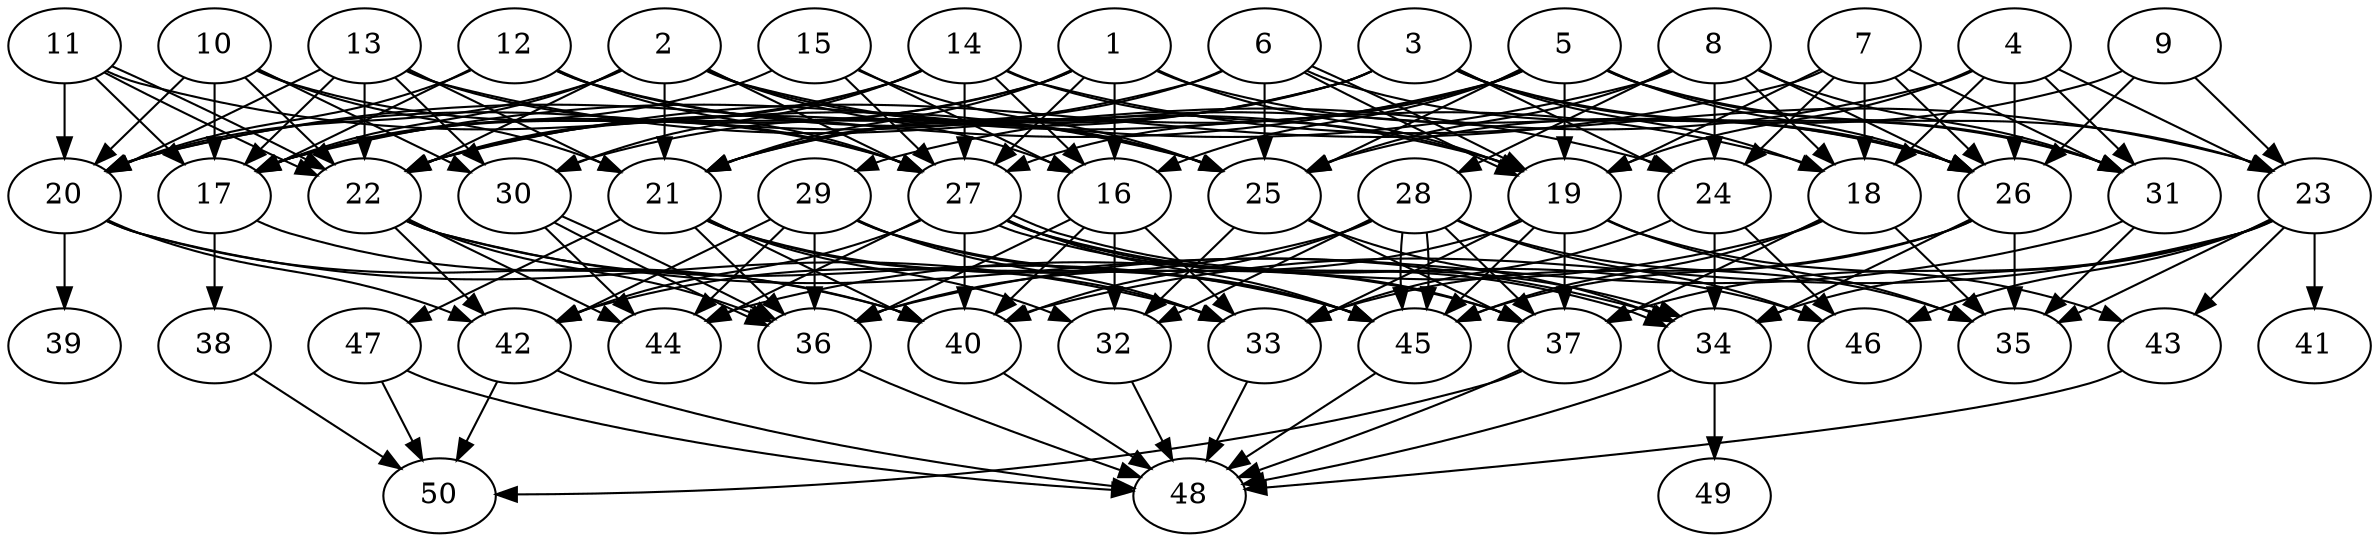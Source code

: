 // DAG automatically generated by daggen at Thu Oct  3 14:07:58 2019
// ./daggen --dot -n 50 --ccr 0.3 --fat 0.7 --regular 0.9 --density 0.6 --mindata 5242880 --maxdata 52428800 
digraph G {
  1 [size="76694187", alpha="0.04", expect_size="23008256"] 
  1 -> 16 [size ="23008256"]
  1 -> 17 [size ="23008256"]
  1 -> 19 [size ="23008256"]
  1 -> 21 [size ="23008256"]
  1 -> 22 [size ="23008256"]
  1 -> 26 [size ="23008256"]
  1 -> 27 [size ="23008256"]
  2 [size="163915093", alpha="0.05", expect_size="49174528"] 
  2 -> 16 [size ="49174528"]
  2 -> 17 [size ="49174528"]
  2 -> 18 [size ="49174528"]
  2 -> 20 [size ="49174528"]
  2 -> 21 [size ="49174528"]
  2 -> 22 [size ="49174528"]
  2 -> 25 [size ="49174528"]
  2 -> 27 [size ="49174528"]
  3 [size="22258347", alpha="0.10", expect_size="6677504"] 
  3 -> 18 [size ="6677504"]
  3 -> 21 [size ="6677504"]
  3 -> 22 [size ="6677504"]
  3 -> 24 [size ="6677504"]
  3 -> 26 [size ="6677504"]
  3 -> 30 [size ="6677504"]
  3 -> 31 [size ="6677504"]
  4 [size="95754240", alpha="0.14", expect_size="28726272"] 
  4 -> 18 [size ="28726272"]
  4 -> 19 [size ="28726272"]
  4 -> 23 [size ="28726272"]
  4 -> 26 [size ="28726272"]
  4 -> 29 [size ="28726272"]
  4 -> 31 [size ="28726272"]
  5 [size="140120747", alpha="0.11", expect_size="42036224"] 
  5 -> 16 [size ="42036224"]
  5 -> 19 [size ="42036224"]
  5 -> 20 [size ="42036224"]
  5 -> 21 [size ="42036224"]
  5 -> 23 [size ="42036224"]
  5 -> 25 [size ="42036224"]
  5 -> 26 [size ="42036224"]
  5 -> 27 [size ="42036224"]
  5 -> 31 [size ="42036224"]
  6 [size="97785173", alpha="0.01", expect_size="29335552"] 
  6 -> 19 [size ="29335552"]
  6 -> 19 [size ="29335552"]
  6 -> 20 [size ="29335552"]
  6 -> 21 [size ="29335552"]
  6 -> 25 [size ="29335552"]
  6 -> 26 [size ="29335552"]
  7 [size="20927147", alpha="0.13", expect_size="6278144"] 
  7 -> 18 [size ="6278144"]
  7 -> 19 [size ="6278144"]
  7 -> 22 [size ="6278144"]
  7 -> 24 [size ="6278144"]
  7 -> 26 [size ="6278144"]
  7 -> 31 [size ="6278144"]
  8 [size="112814080", alpha="0.18", expect_size="33844224"] 
  8 -> 17 [size ="33844224"]
  8 -> 18 [size ="33844224"]
  8 -> 24 [size ="33844224"]
  8 -> 25 [size ="33844224"]
  8 -> 26 [size ="33844224"]
  8 -> 28 [size ="33844224"]
  8 -> 31 [size ="33844224"]
  9 [size="40942933", alpha="0.15", expect_size="12282880"] 
  9 -> 23 [size ="12282880"]
  9 -> 25 [size ="12282880"]
  9 -> 26 [size ="12282880"]
  10 [size="133137067", alpha="0.14", expect_size="39941120"] 
  10 -> 17 [size ="39941120"]
  10 -> 20 [size ="39941120"]
  10 -> 21 [size ="39941120"]
  10 -> 22 [size ="39941120"]
  10 -> 27 [size ="39941120"]
  10 -> 30 [size ="39941120"]
  11 [size="88886613", alpha="0.06", expect_size="26665984"] 
  11 -> 17 [size ="26665984"]
  11 -> 20 [size ="26665984"]
  11 -> 22 [size ="26665984"]
  11 -> 22 [size ="26665984"]
  11 -> 25 [size ="26665984"]
  12 [size="123883520", alpha="0.00", expect_size="37165056"] 
  12 -> 17 [size ="37165056"]
  12 -> 19 [size ="37165056"]
  12 -> 20 [size ="37165056"]
  12 -> 25 [size ="37165056"]
  12 -> 27 [size ="37165056"]
  13 [size="162546347", alpha="0.03", expect_size="48763904"] 
  13 -> 17 [size ="48763904"]
  13 -> 20 [size ="48763904"]
  13 -> 21 [size ="48763904"]
  13 -> 22 [size ="48763904"]
  13 -> 24 [size ="48763904"]
  13 -> 27 [size ="48763904"]
  13 -> 30 [size ="48763904"]
  14 [size="84609707", alpha="0.10", expect_size="25382912"] 
  14 -> 16 [size ="25382912"]
  14 -> 17 [size ="25382912"]
  14 -> 19 [size ="25382912"]
  14 -> 22 [size ="25382912"]
  14 -> 23 [size ="25382912"]
  14 -> 27 [size ="25382912"]
  14 -> 30 [size ="25382912"]
  15 [size="36706987", alpha="0.18", expect_size="11012096"] 
  15 -> 16 [size ="11012096"]
  15 -> 17 [size ="11012096"]
  15 -> 25 [size ="11012096"]
  15 -> 27 [size ="11012096"]
  16 [size="120630613", alpha="0.07", expect_size="36189184"] 
  16 -> 32 [size ="36189184"]
  16 -> 33 [size ="36189184"]
  16 -> 36 [size ="36189184"]
  16 -> 40 [size ="36189184"]
  17 [size="128174080", alpha="0.08", expect_size="38452224"] 
  17 -> 38 [size ="38452224"]
  17 -> 40 [size ="38452224"]
  18 [size="75004587", alpha="0.01", expect_size="22501376"] 
  18 -> 35 [size ="22501376"]
  18 -> 37 [size ="22501376"]
  18 -> 44 [size ="22501376"]
  18 -> 45 [size ="22501376"]
  19 [size="55937707", alpha="0.12", expect_size="16781312"] 
  19 -> 33 [size ="16781312"]
  19 -> 35 [size ="16781312"]
  19 -> 36 [size ="16781312"]
  19 -> 37 [size ="16781312"]
  19 -> 43 [size ="16781312"]
  19 -> 45 [size ="16781312"]
  20 [size="170294613", alpha="0.03", expect_size="51088384"] 
  20 -> 33 [size ="51088384"]
  20 -> 39 [size ="51088384"]
  20 -> 40 [size ="51088384"]
  20 -> 42 [size ="51088384"]
  21 [size="126822400", alpha="0.02", expect_size="38046720"] 
  21 -> 32 [size ="38046720"]
  21 -> 33 [size ="38046720"]
  21 -> 36 [size ="38046720"]
  21 -> 40 [size ="38046720"]
  21 -> 45 [size ="38046720"]
  21 -> 47 [size ="38046720"]
  22 [size="170502827", alpha="0.19", expect_size="51150848"] 
  22 -> 34 [size ="51150848"]
  22 -> 36 [size ="51150848"]
  22 -> 42 [size ="51150848"]
  22 -> 44 [size ="51150848"]
  22 -> 45 [size ="51150848"]
  23 [size="173421227", alpha="0.16", expect_size="52026368"] 
  23 -> 34 [size ="52026368"]
  23 -> 35 [size ="52026368"]
  23 -> 37 [size ="52026368"]
  23 -> 40 [size ="52026368"]
  23 -> 41 [size ="52026368"]
  23 -> 43 [size ="52026368"]
  23 -> 46 [size ="52026368"]
  24 [size="43267413", alpha="0.04", expect_size="12980224"] 
  24 -> 33 [size ="12980224"]
  24 -> 34 [size ="12980224"]
  24 -> 46 [size ="12980224"]
  25 [size="118753280", alpha="0.07", expect_size="35625984"] 
  25 -> 32 [size ="35625984"]
  25 -> 34 [size ="35625984"]
  25 -> 37 [size ="35625984"]
  26 [size="102512640", alpha="0.00", expect_size="30753792"] 
  26 -> 33 [size ="30753792"]
  26 -> 34 [size ="30753792"]
  26 -> 35 [size ="30753792"]
  26 -> 45 [size ="30753792"]
  27 [size="154641067", alpha="0.14", expect_size="46392320"] 
  27 -> 34 [size ="46392320"]
  27 -> 34 [size ="46392320"]
  27 -> 37 [size ="46392320"]
  27 -> 40 [size ="46392320"]
  27 -> 42 [size ="46392320"]
  27 -> 44 [size ="46392320"]
  27 -> 45 [size ="46392320"]
  27 -> 46 [size ="46392320"]
  28 [size="60108800", alpha="0.20", expect_size="18032640"] 
  28 -> 32 [size ="18032640"]
  28 -> 35 [size ="18032640"]
  28 -> 37 [size ="18032640"]
  28 -> 40 [size ="18032640"]
  28 -> 42 [size ="18032640"]
  28 -> 45 [size ="18032640"]
  28 -> 45 [size ="18032640"]
  28 -> 46 [size ="18032640"]
  29 [size="69167787", alpha="0.09", expect_size="20750336"] 
  29 -> 33 [size ="20750336"]
  29 -> 36 [size ="20750336"]
  29 -> 37 [size ="20750336"]
  29 -> 42 [size ="20750336"]
  29 -> 44 [size ="20750336"]
  29 -> 45 [size ="20750336"]
  30 [size="166843733", alpha="0.12", expect_size="50053120"] 
  30 -> 36 [size ="50053120"]
  30 -> 36 [size ="50053120"]
  30 -> 44 [size ="50053120"]
  31 [size="35000320", alpha="0.05", expect_size="10500096"] 
  31 -> 35 [size ="10500096"]
  31 -> 36 [size ="10500096"]
  32 [size="47435093", alpha="0.11", expect_size="14230528"] 
  32 -> 48 [size ="14230528"]
  33 [size="36010667", alpha="0.16", expect_size="10803200"] 
  33 -> 48 [size ="10803200"]
  34 [size="162798933", alpha="0.09", expect_size="48839680"] 
  34 -> 48 [size ="48839680"]
  34 -> 49 [size ="48839680"]
  35 [size="34222080", alpha="0.05", expect_size="10266624"] 
  36 [size="87497387", alpha="0.13", expect_size="26249216"] 
  36 -> 48 [size ="26249216"]
  37 [size="88364373", alpha="0.16", expect_size="26509312"] 
  37 -> 48 [size ="26509312"]
  37 -> 50 [size ="26509312"]
  38 [size="40277333", alpha="0.06", expect_size="12083200"] 
  38 -> 50 [size ="12083200"]
  39 [size="38570667", alpha="0.01", expect_size="11571200"] 
  40 [size="106714453", alpha="0.16", expect_size="32014336"] 
  40 -> 48 [size ="32014336"]
  41 [size="45803520", alpha="0.04", expect_size="13741056"] 
  42 [size="84527787", alpha="0.12", expect_size="25358336"] 
  42 -> 48 [size ="25358336"]
  42 -> 50 [size ="25358336"]
  43 [size="172018347", alpha="0.20", expect_size="51605504"] 
  43 -> 48 [size ="51605504"]
  44 [size="138762240", alpha="0.11", expect_size="41628672"] 
  45 [size="51906560", alpha="0.14", expect_size="15571968"] 
  45 -> 48 [size ="15571968"]
  46 [size="87958187", alpha="0.09", expect_size="26387456"] 
  47 [size="35508907", alpha="0.01", expect_size="10652672"] 
  47 -> 48 [size ="10652672"]
  47 -> 50 [size ="10652672"]
  48 [size="162536107", alpha="0.19", expect_size="48760832"] 
  49 [size="54715733", alpha="0.03", expect_size="16414720"] 
  50 [size="65085440", alpha="0.06", expect_size="19525632"] 
}
